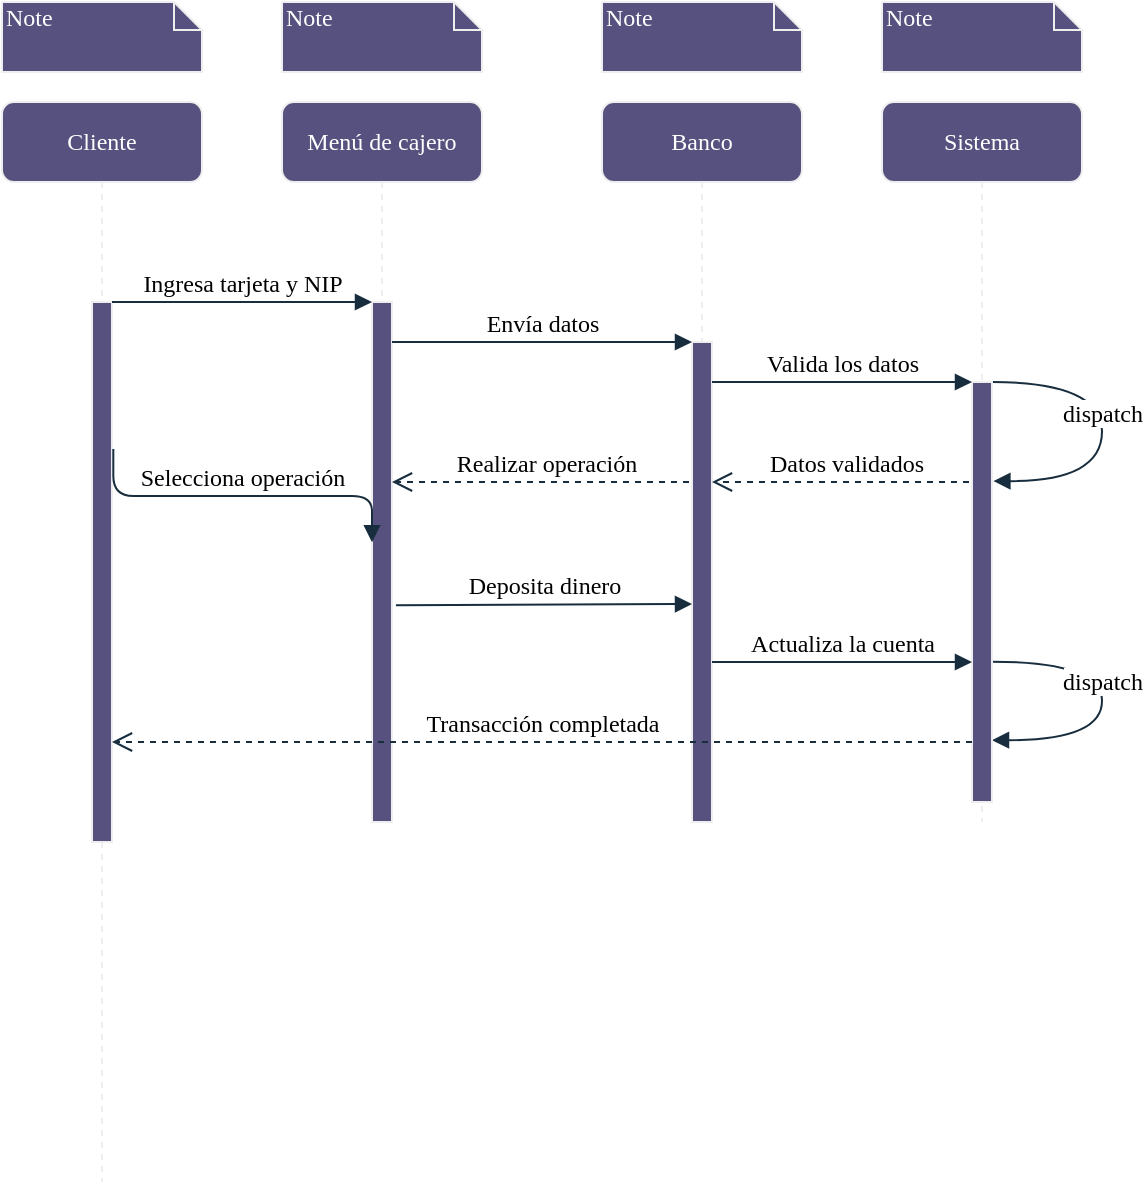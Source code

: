 <mxfile version="26.0.16">
  <diagram name="Page-1" id="13e1069c-82ec-6db2-03f1-153e76fe0fe0">
    <mxGraphModel dx="867" dy="463" grid="1" gridSize="10" guides="1" tooltips="1" connect="1" arrows="1" fold="1" page="1" pageScale="1" pageWidth="1100" pageHeight="850" background="none" math="0" shadow="0">
      <root>
        <mxCell id="0" />
        <mxCell id="1" parent="0" />
        <mxCell id="7baba1c4bc27f4b0-2" value="Menú de cajero" style="shape=umlLifeline;perimeter=lifelinePerimeter;whiteSpace=wrap;html=1;container=1;collapsible=0;recursiveResize=0;outlineConnect=0;rounded=1;shadow=0;comic=0;labelBackgroundColor=none;strokeWidth=1;fontFamily=Verdana;fontSize=12;align=center;fillColor=#56517E;strokeColor=#EEEEEE;fontColor=#FFFFFF;" parent="1" vertex="1">
          <mxGeometry x="240" y="80" width="100" height="360" as="geometry" />
        </mxCell>
        <mxCell id="7baba1c4bc27f4b0-10" value="" style="html=1;points=[];perimeter=orthogonalPerimeter;rounded=0;shadow=0;comic=0;labelBackgroundColor=none;strokeWidth=1;fontFamily=Verdana;fontSize=12;align=center;fillColor=#56517E;strokeColor=#EEEEEE;fontColor=#FFFFFF;" parent="7baba1c4bc27f4b0-2" vertex="1">
          <mxGeometry x="45" y="100" width="10" height="260" as="geometry" />
        </mxCell>
        <mxCell id="OIrmOFXb29pGNlVG7w18-2" value="Realizar operación" style="html=1;verticalAlign=bottom;endArrow=open;dashed=1;endSize=8;labelBackgroundColor=none;fontFamily=Verdana;fontSize=12;edgeStyle=elbowEdgeStyle;elbow=vertical;fontColor=default;strokeColor=#182E3E;" edge="1" parent="7baba1c4bc27f4b0-2" source="7baba1c4bc27f4b0-3">
          <mxGeometry relative="1" as="geometry">
            <mxPoint x="55" y="190" as="targetPoint" />
            <Array as="points">
              <mxPoint x="130" y="190" />
              <mxPoint x="160" y="190" />
            </Array>
            <mxPoint x="190" y="190" as="sourcePoint" />
          </mxGeometry>
        </mxCell>
        <mxCell id="7baba1c4bc27f4b0-3" value="Banco" style="shape=umlLifeline;perimeter=lifelinePerimeter;whiteSpace=wrap;html=1;container=1;collapsible=0;recursiveResize=0;outlineConnect=0;rounded=1;shadow=0;comic=0;labelBackgroundColor=none;strokeWidth=1;fontFamily=Verdana;fontSize=12;align=center;fillColor=#56517E;strokeColor=#EEEEEE;fontColor=#FFFFFF;" parent="1" vertex="1">
          <mxGeometry x="400" y="80" width="100" height="360" as="geometry" />
        </mxCell>
        <mxCell id="7baba1c4bc27f4b0-13" value="" style="html=1;points=[];perimeter=orthogonalPerimeter;rounded=0;shadow=0;comic=0;labelBackgroundColor=none;strokeWidth=1;fontFamily=Verdana;fontSize=12;align=center;fillColor=#56517E;strokeColor=#EEEEEE;fontColor=#FFFFFF;" parent="7baba1c4bc27f4b0-3" vertex="1">
          <mxGeometry x="45" y="120" width="10" height="240" as="geometry" />
        </mxCell>
        <mxCell id="7baba1c4bc27f4b0-21" value="Datos validados" style="html=1;verticalAlign=bottom;endArrow=open;dashed=1;endSize=8;labelBackgroundColor=none;fontFamily=Verdana;fontSize=12;edgeStyle=elbowEdgeStyle;elbow=vertical;fontColor=default;strokeColor=#182E3E;" parent="7baba1c4bc27f4b0-3" source="7baba1c4bc27f4b0-4" edge="1">
          <mxGeometry relative="1" as="geometry">
            <mxPoint x="55" y="190" as="targetPoint" />
            <Array as="points">
              <mxPoint x="130" y="190" />
              <mxPoint x="160" y="190" />
            </Array>
            <mxPoint x="160" y="190" as="sourcePoint" />
          </mxGeometry>
        </mxCell>
        <mxCell id="OIrmOFXb29pGNlVG7w18-5" value="Deposita dinero" style="html=1;verticalAlign=bottom;endArrow=block;labelBackgroundColor=none;fontFamily=Verdana;fontSize=12;edgeStyle=elbowEdgeStyle;elbow=vertical;fontColor=default;exitX=1.163;exitY=0.659;exitDx=0;exitDy=0;exitPerimeter=0;entryX=-0.033;entryY=0.651;entryDx=0;entryDy=0;entryPerimeter=0;strokeColor=#182E3E;" edge="1" parent="7baba1c4bc27f4b0-3">
          <mxGeometry x="-0.0" relative="1" as="geometry">
            <mxPoint x="-103.04" y="251.57" as="sourcePoint" />
            <mxPoint x="45.0" y="250.2" as="targetPoint" />
            <mxPoint as="offset" />
          </mxGeometry>
        </mxCell>
        <mxCell id="7baba1c4bc27f4b0-4" value="Sistema" style="shape=umlLifeline;perimeter=lifelinePerimeter;whiteSpace=wrap;html=1;container=1;collapsible=0;recursiveResize=0;outlineConnect=0;rounded=1;shadow=0;comic=0;labelBackgroundColor=none;strokeWidth=1;fontFamily=Verdana;fontSize=12;align=center;fillColor=#56517E;strokeColor=#EEEEEE;fontColor=#FFFFFF;" parent="1" vertex="1">
          <mxGeometry x="540" y="80" width="100" height="360" as="geometry" />
        </mxCell>
        <mxCell id="7baba1c4bc27f4b0-35" value="&lt;span style=&quot;background-color: light-dark(#ffffff, var(--ge-dark-color, #121212));&quot;&gt;dispatch&lt;/span&gt;" style="html=1;verticalAlign=bottom;endArrow=block;labelBackgroundColor=none;fontFamily=Verdana;fontSize=12;elbow=vertical;edgeStyle=orthogonalEdgeStyle;curved=1;exitX=1.038;exitY=0.345;exitPerimeter=0;fontColor=default;entryX=1.07;entryY=0.236;entryDx=0;entryDy=0;entryPerimeter=0;strokeColor=#182E3E;" parent="7baba1c4bc27f4b0-4" target="7baba1c4bc27f4b0-16" edge="1">
          <mxGeometry relative="1" as="geometry">
            <mxPoint x="55.0" y="140.0" as="sourcePoint" />
            <mxPoint x="60" y="190" as="targetPoint" />
            <Array as="points">
              <mxPoint x="110" y="140" />
              <mxPoint x="110" y="190" />
            </Array>
          </mxGeometry>
        </mxCell>
        <mxCell id="7baba1c4bc27f4b0-36" value="&lt;span style=&quot;background-color: light-dark(#ffffff, var(--ge-dark-color, #121212));&quot;&gt;dispatch&lt;/span&gt;" style="html=1;verticalAlign=bottom;endArrow=block;labelBackgroundColor=none;fontFamily=Verdana;fontSize=12;elbow=vertical;edgeStyle=orthogonalEdgeStyle;curved=1;exitX=1.005;exitY=0.666;exitPerimeter=0;fontColor=default;exitDx=0;exitDy=0;strokeColor=#182E3E;" parent="7baba1c4bc27f4b0-4" source="7baba1c4bc27f4b0-16" edge="1">
          <mxGeometry x="0.001" relative="1" as="geometry">
            <mxPoint x="60.66" y="280.01" as="sourcePoint" />
            <mxPoint x="55" y="319.1" as="targetPoint" />
            <Array as="points">
              <mxPoint x="110" y="280" />
              <mxPoint x="110" y="319" />
            </Array>
            <mxPoint as="offset" />
          </mxGeometry>
        </mxCell>
        <mxCell id="7baba1c4bc27f4b0-8" value="Cliente" style="shape=umlLifeline;perimeter=lifelinePerimeter;whiteSpace=wrap;html=1;container=1;collapsible=0;recursiveResize=0;outlineConnect=0;rounded=1;shadow=0;comic=0;labelBackgroundColor=none;strokeWidth=1;fontFamily=Verdana;fontSize=12;align=center;fillColor=#56517E;strokeColor=#EEEEEE;fontColor=#FFFFFF;" parent="1" vertex="1">
          <mxGeometry x="100" y="80" width="100" height="540" as="geometry" />
        </mxCell>
        <mxCell id="7baba1c4bc27f4b0-9" value="" style="html=1;points=[];perimeter=orthogonalPerimeter;rounded=0;shadow=0;comic=0;labelBackgroundColor=none;strokeWidth=1;fontFamily=Verdana;fontSize=12;align=center;fillColor=#56517E;strokeColor=#EEEEEE;fontColor=#FFFFFF;" parent="7baba1c4bc27f4b0-8" vertex="1">
          <mxGeometry x="45" y="100" width="10" height="270" as="geometry" />
        </mxCell>
        <mxCell id="7baba1c4bc27f4b0-16" value="" style="html=1;points=[];perimeter=orthogonalPerimeter;rounded=0;shadow=0;comic=0;labelBackgroundColor=none;strokeWidth=1;fontFamily=Verdana;fontSize=12;align=center;fillColor=#56517E;strokeColor=#EEEEEE;fontColor=#FFFFFF;" parent="1" vertex="1">
          <mxGeometry x="585" y="220" width="10" height="210" as="geometry" />
        </mxCell>
        <mxCell id="7baba1c4bc27f4b0-17" value="Valida los datos" style="html=1;verticalAlign=bottom;endArrow=block;labelBackgroundColor=none;fontFamily=Verdana;fontSize=12;edgeStyle=elbowEdgeStyle;elbow=vertical;fontColor=default;strokeColor=#182E3E;" parent="1" source="7baba1c4bc27f4b0-13" target="7baba1c4bc27f4b0-16" edge="1">
          <mxGeometry relative="1" as="geometry">
            <mxPoint x="510" y="220" as="sourcePoint" />
            <Array as="points">
              <mxPoint x="460" y="220" />
            </Array>
          </mxGeometry>
        </mxCell>
        <mxCell id="7baba1c4bc27f4b0-11" value="Ingresa tarjeta y NIP" style="html=1;verticalAlign=bottom;endArrow=block;entryX=0;entryY=0;labelBackgroundColor=none;fontFamily=Verdana;fontSize=12;edgeStyle=elbowEdgeStyle;elbow=vertical;fontColor=default;strokeColor=#182E3E;" parent="1" source="7baba1c4bc27f4b0-9" target="7baba1c4bc27f4b0-10" edge="1">
          <mxGeometry x="0.0" relative="1" as="geometry">
            <mxPoint x="220" y="190" as="sourcePoint" />
            <mxPoint as="offset" />
          </mxGeometry>
        </mxCell>
        <mxCell id="7baba1c4bc27f4b0-14" value="Envía datos" style="html=1;verticalAlign=bottom;endArrow=block;entryX=0;entryY=0;labelBackgroundColor=none;fontFamily=Verdana;fontSize=12;edgeStyle=elbowEdgeStyle;elbow=vertical;fontColor=default;strokeColor=#182E3E;" parent="1" source="7baba1c4bc27f4b0-10" target="7baba1c4bc27f4b0-13" edge="1">
          <mxGeometry x="0.001" relative="1" as="geometry">
            <mxPoint x="370" y="200" as="sourcePoint" />
            <mxPoint as="offset" />
          </mxGeometry>
        </mxCell>
        <mxCell id="7baba1c4bc27f4b0-40" value="Note" style="shape=note;whiteSpace=wrap;html=1;size=14;verticalAlign=top;align=left;spacingTop=-6;rounded=0;shadow=0;comic=0;labelBackgroundColor=none;strokeWidth=1;fontFamily=Verdana;fontSize=12;fillColor=#56517E;strokeColor=#EEEEEE;fontColor=#FFFFFF;" parent="1" vertex="1">
          <mxGeometry x="100" y="30" width="100" height="35" as="geometry" />
        </mxCell>
        <mxCell id="7baba1c4bc27f4b0-41" value="Note" style="shape=note;whiteSpace=wrap;html=1;size=14;verticalAlign=top;align=left;spacingTop=-6;rounded=0;shadow=0;comic=0;labelBackgroundColor=none;strokeWidth=1;fontFamily=Verdana;fontSize=12;fillColor=#56517E;strokeColor=#EEEEEE;fontColor=#FFFFFF;" parent="1" vertex="1">
          <mxGeometry x="240" y="30" width="100" height="35" as="geometry" />
        </mxCell>
        <mxCell id="7baba1c4bc27f4b0-42" value="Note" style="shape=note;whiteSpace=wrap;html=1;size=14;verticalAlign=top;align=left;spacingTop=-6;rounded=0;shadow=0;comic=0;labelBackgroundColor=none;strokeWidth=1;fontFamily=Verdana;fontSize=12;fillColor=#56517E;strokeColor=#EEEEEE;fontColor=#FFFFFF;" parent="1" vertex="1">
          <mxGeometry x="400" y="30" width="100" height="35" as="geometry" />
        </mxCell>
        <mxCell id="7baba1c4bc27f4b0-43" value="Note" style="shape=note;whiteSpace=wrap;html=1;size=14;verticalAlign=top;align=left;spacingTop=-6;rounded=0;shadow=0;comic=0;labelBackgroundColor=none;strokeWidth=1;fontFamily=Verdana;fontSize=12;fillColor=#56517E;strokeColor=#EEEEEE;fontColor=#FFFFFF;" parent="1" vertex="1">
          <mxGeometry x="540" y="30" width="100" height="35" as="geometry" />
        </mxCell>
        <mxCell id="OIrmOFXb29pGNlVG7w18-3" value="Selecciona operación" style="html=1;verticalAlign=bottom;endArrow=block;entryX=0;entryY=0;labelBackgroundColor=none;fontFamily=Verdana;fontSize=12;edgeStyle=elbowEdgeStyle;elbow=vertical;fontColor=default;exitX=1.066;exitY=0.272;exitDx=0;exitDy=0;exitPerimeter=0;strokeColor=#182E3E;" edge="1" parent="1" source="7baba1c4bc27f4b0-9">
          <mxGeometry relative="1" as="geometry">
            <mxPoint x="160" y="300" as="sourcePoint" />
            <mxPoint x="285" y="300.11" as="targetPoint" />
            <mxPoint as="offset" />
          </mxGeometry>
        </mxCell>
        <mxCell id="OIrmOFXb29pGNlVG7w18-7" value="Actualiza la cuenta" style="html=1;verticalAlign=bottom;endArrow=block;labelBackgroundColor=none;fontFamily=Verdana;fontSize=12;edgeStyle=elbowEdgeStyle;elbow=vertical;fontColor=default;strokeColor=#182E3E;" edge="1" parent="1">
          <mxGeometry relative="1" as="geometry">
            <mxPoint x="455" y="360" as="sourcePoint" />
            <Array as="points">
              <mxPoint x="460" y="360" />
            </Array>
            <mxPoint x="585" y="360" as="targetPoint" />
          </mxGeometry>
        </mxCell>
        <mxCell id="OIrmOFXb29pGNlVG7w18-8" value="Transacción completada" style="html=1;verticalAlign=bottom;endArrow=open;dashed=1;endSize=8;labelBackgroundColor=none;fontFamily=Verdana;fontSize=12;edgeStyle=elbowEdgeStyle;elbow=vertical;fontColor=default;strokeColor=#182E3E;" edge="1" parent="1">
          <mxGeometry x="0.001" relative="1" as="geometry">
            <mxPoint x="155" y="400" as="targetPoint" />
            <Array as="points">
              <mxPoint x="525" y="400" />
              <mxPoint x="555" y="400" />
            </Array>
            <mxPoint x="585" y="400" as="sourcePoint" />
            <mxPoint as="offset" />
          </mxGeometry>
        </mxCell>
      </root>
    </mxGraphModel>
  </diagram>
</mxfile>
